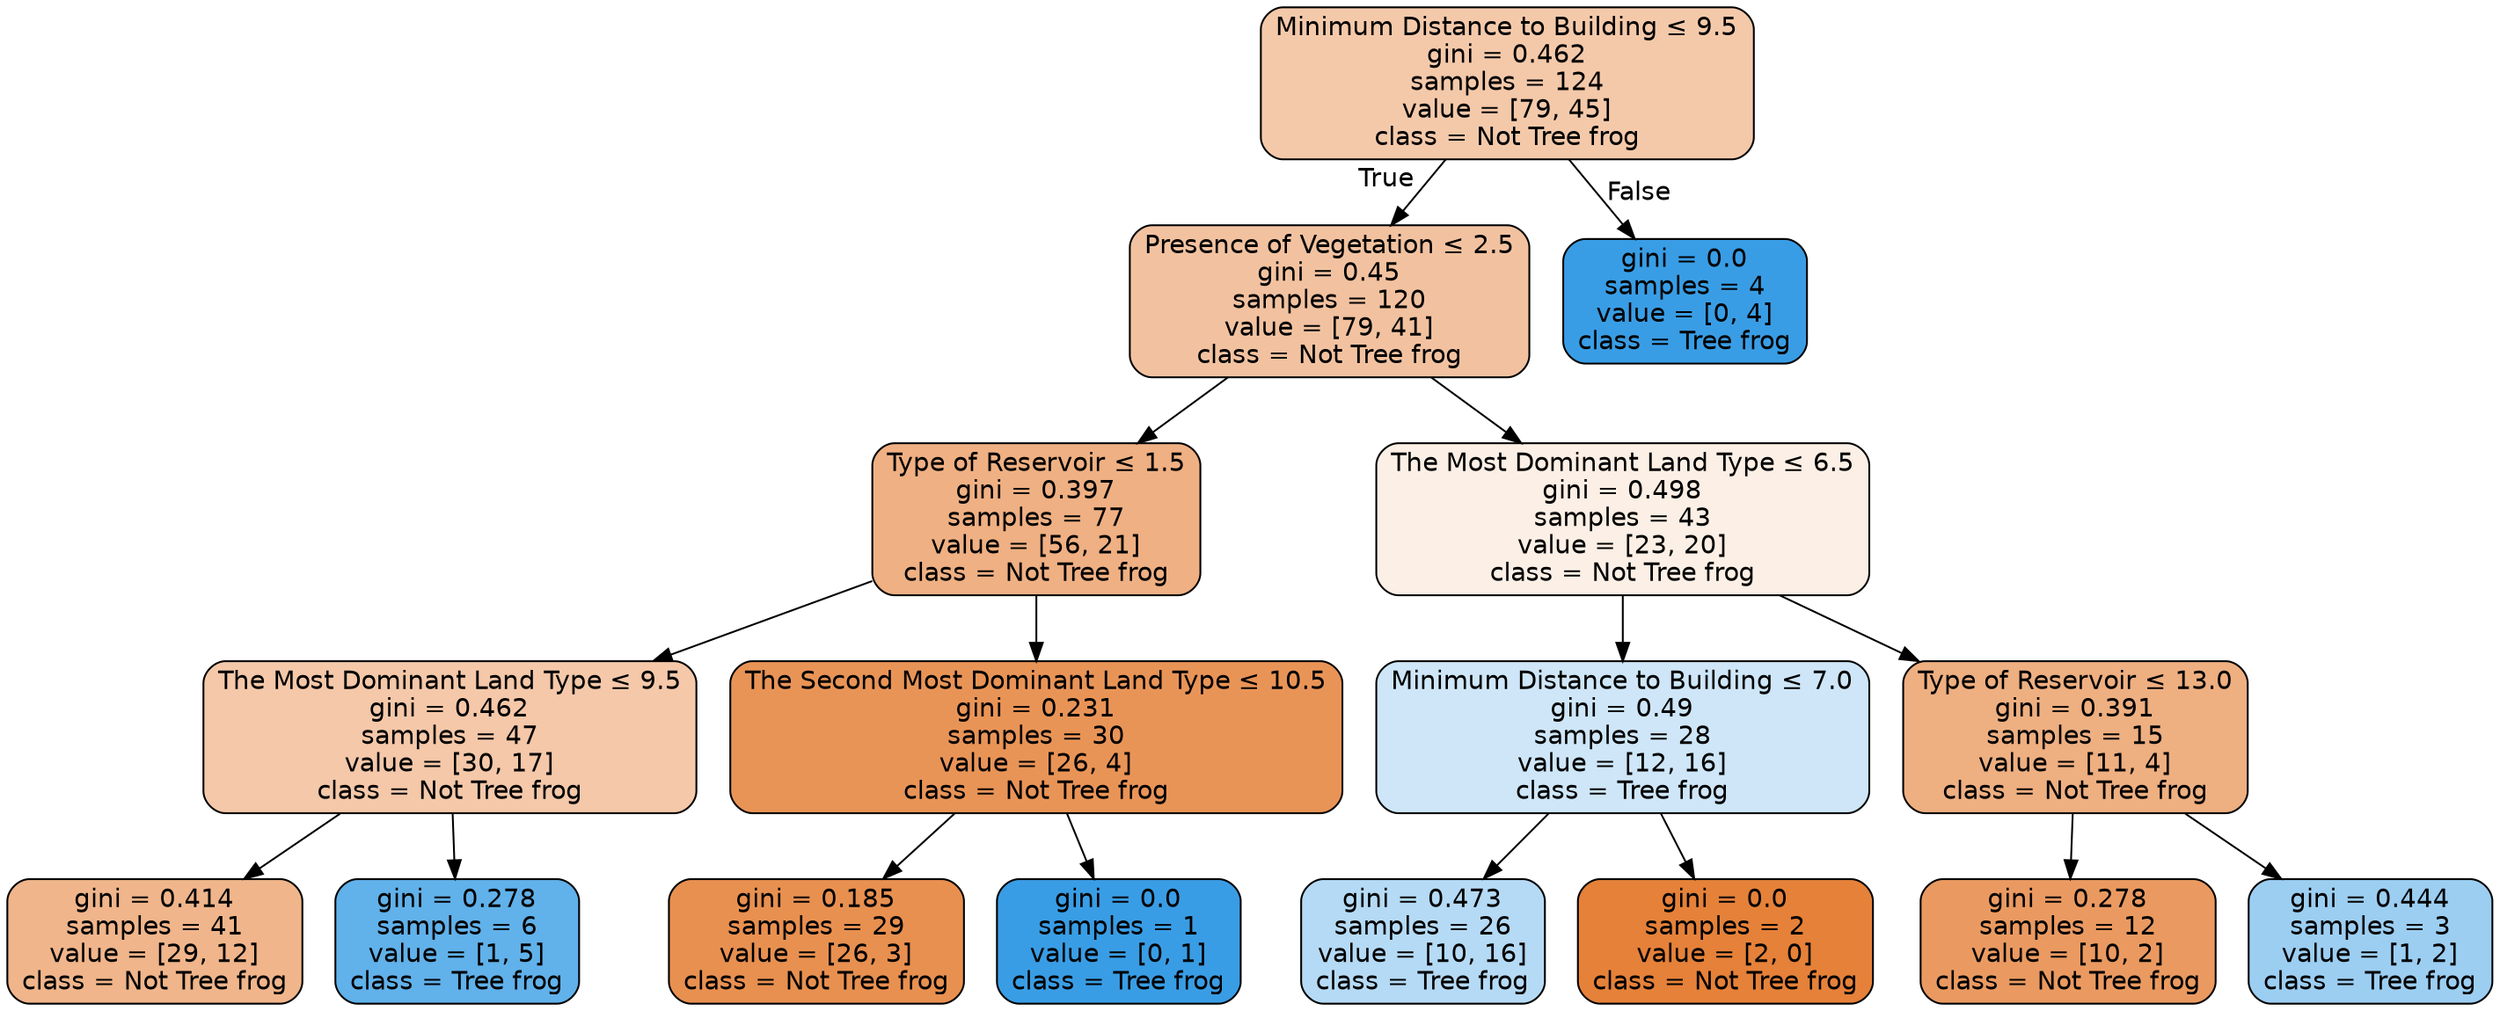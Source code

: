 digraph Tree {
node [shape=box, style="filled, rounded", color="black", fontname=helvetica] ;
edge [fontname=helvetica] ;
0 [label=<Minimum Distance to Building &le; 9.5<br/>gini = 0.462<br/>samples = 124<br/>value = [79, 45]<br/>class = Not Tree frog>, fillcolor="#f4c9aa"] ;
1 [label=<Presence of Vegetation &le; 2.5<br/>gini = 0.45<br/>samples = 120<br/>value = [79, 41]<br/>class = Not Tree frog>, fillcolor="#f2c2a0"] ;
0 -> 1 [labeldistance=2.5, labelangle=45, headlabel="True"] ;
2 [label=<Type of Reservoir &le; 1.5<br/>gini = 0.397<br/>samples = 77<br/>value = [56, 21]<br/>class = Not Tree frog>, fillcolor="#efb083"] ;
1 -> 2 ;
3 [label=<The Most Dominant Land Type &le; 9.5<br/>gini = 0.462<br/>samples = 47<br/>value = [30, 17]<br/>class = Not Tree frog>, fillcolor="#f4c8a9"] ;
2 -> 3 ;
4 [label=<gini = 0.414<br/>samples = 41<br/>value = [29, 12]<br/>class = Not Tree frog>, fillcolor="#f0b58b"] ;
3 -> 4 ;
5 [label=<gini = 0.278<br/>samples = 6<br/>value = [1, 5]<br/>class = Tree frog>, fillcolor="#61b1ea"] ;
3 -> 5 ;
6 [label=<The Second Most Dominant Land Type &le; 10.5<br/>gini = 0.231<br/>samples = 30<br/>value = [26, 4]<br/>class = Not Tree frog>, fillcolor="#e99457"] ;
2 -> 6 ;
7 [label=<gini = 0.185<br/>samples = 29<br/>value = [26, 3]<br/>class = Not Tree frog>, fillcolor="#e89050"] ;
6 -> 7 ;
8 [label=<gini = 0.0<br/>samples = 1<br/>value = [0, 1]<br/>class = Tree frog>, fillcolor="#399de5"] ;
6 -> 8 ;
9 [label=<The Most Dominant Land Type &le; 6.5<br/>gini = 0.498<br/>samples = 43<br/>value = [23, 20]<br/>class = Not Tree frog>, fillcolor="#fcefe5"] ;
1 -> 9 ;
10 [label=<Minimum Distance to Building &le; 7.0<br/>gini = 0.49<br/>samples = 28<br/>value = [12, 16]<br/>class = Tree frog>, fillcolor="#cee6f8"] ;
9 -> 10 ;
11 [label=<gini = 0.473<br/>samples = 26<br/>value = [10, 16]<br/>class = Tree frog>, fillcolor="#b5daf5"] ;
10 -> 11 ;
12 [label=<gini = 0.0<br/>samples = 2<br/>value = [2, 0]<br/>class = Not Tree frog>, fillcolor="#e58139"] ;
10 -> 12 ;
13 [label=<Type of Reservoir &le; 13.0<br/>gini = 0.391<br/>samples = 15<br/>value = [11, 4]<br/>class = Not Tree frog>, fillcolor="#eeaf81"] ;
9 -> 13 ;
14 [label=<gini = 0.278<br/>samples = 12<br/>value = [10, 2]<br/>class = Not Tree frog>, fillcolor="#ea9a61"] ;
13 -> 14 ;
15 [label=<gini = 0.444<br/>samples = 3<br/>value = [1, 2]<br/>class = Tree frog>, fillcolor="#9ccef2"] ;
13 -> 15 ;
16 [label=<gini = 0.0<br/>samples = 4<br/>value = [0, 4]<br/>class = Tree frog>, fillcolor="#399de5"] ;
0 -> 16 [labeldistance=2.5, labelangle=-45, headlabel="False"] ;
}